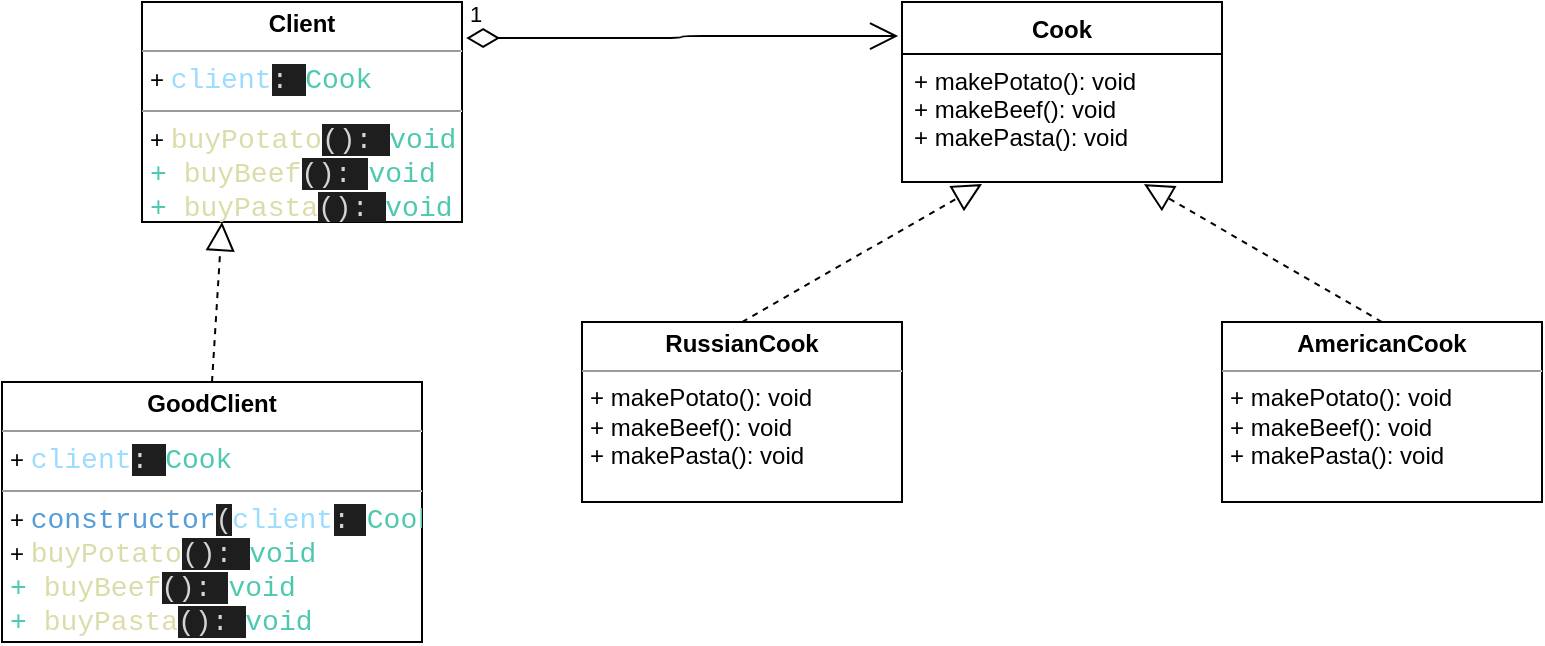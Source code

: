 <mxfile>
    <diagram id="QYnO5JkwrVO9UGz7uMhV" name="Page-1">
        <mxGraphModel dx="1117" dy="534" grid="1" gridSize="10" guides="1" tooltips="1" connect="1" arrows="1" fold="1" page="1" pageScale="1" pageWidth="827" pageHeight="1169" math="0" shadow="0">
            <root>
                <mxCell id="0"/>
                <mxCell id="1" parent="0"/>
                <mxCell id="2" value="Сook" style="swimlane;fontStyle=1;align=center;verticalAlign=top;childLayout=stackLayout;horizontal=1;startSize=26;horizontalStack=0;resizeParent=1;resizeParentMax=0;resizeLast=0;collapsible=1;marginBottom=0;" vertex="1" parent="1">
                    <mxGeometry x="480" y="160" width="160" height="90" as="geometry"/>
                </mxCell>
                <mxCell id="5" value="+ makePotato(): void&#10;+ makeBeef(): void&#10;+ makePasta(): void" style="text;strokeColor=none;fillColor=none;align=left;verticalAlign=top;spacingLeft=4;spacingRight=4;overflow=hidden;rotatable=0;points=[[0,0.5],[1,0.5]];portConstraint=eastwest;" vertex="1" parent="2">
                    <mxGeometry y="26" width="160" height="64" as="geometry"/>
                </mxCell>
                <mxCell id="6" value="&lt;p style=&quot;margin: 0px ; margin-top: 4px ; text-align: center&quot;&gt;&lt;b&gt;RussianCook&lt;/b&gt;&lt;/p&gt;&lt;hr size=&quot;1&quot;&gt;&lt;p style=&quot;margin: 0px ; margin-left: 4px&quot;&gt;&lt;/p&gt;&lt;p style=&quot;margin: 0px ; margin-left: 4px&quot;&gt;+&amp;nbsp;makePotato():&amp;nbsp;void&lt;br style=&quot;padding: 0px ; margin: 0px&quot;&gt;+&amp;nbsp;makeBeef():&amp;nbsp;void&lt;br style=&quot;padding: 0px ; margin: 0px&quot;&gt;+ makePasta():&amp;nbsp;void&lt;br&gt;&lt;/p&gt;" style="verticalAlign=top;align=left;overflow=fill;fontSize=12;fontFamily=Helvetica;html=1;" vertex="1" parent="1">
                    <mxGeometry x="320" y="320" width="160" height="90" as="geometry"/>
                </mxCell>
                <mxCell id="7" value="&lt;p style=&quot;margin: 0px ; margin-top: 4px ; text-align: center&quot;&gt;&lt;b&gt;AmericanCook&lt;/b&gt;&lt;/p&gt;&lt;hr size=&quot;1&quot;&gt;&lt;p style=&quot;margin: 0px ; margin-left: 4px&quot;&gt;&lt;/p&gt;&lt;p style=&quot;margin: 0px ; margin-left: 4px&quot;&gt;+&amp;nbsp;makePotato():&amp;nbsp;void&lt;br style=&quot;padding: 0px ; margin: 0px&quot;&gt;+&amp;nbsp;makeBeef():&amp;nbsp;void&lt;br style=&quot;padding: 0px ; margin: 0px&quot;&gt;+ makePasta():&amp;nbsp;void&lt;br&gt;&lt;/p&gt;" style="verticalAlign=top;align=left;overflow=fill;fontSize=12;fontFamily=Helvetica;html=1;" vertex="1" parent="1">
                    <mxGeometry x="640" y="320" width="160" height="90" as="geometry"/>
                </mxCell>
                <mxCell id="8" value="" style="endArrow=block;dashed=1;endFill=0;endSize=12;html=1;entryX=0.25;entryY=1.016;entryDx=0;entryDy=0;entryPerimeter=0;" edge="1" parent="1" target="5">
                    <mxGeometry width="160" relative="1" as="geometry">
                        <mxPoint x="400" y="320" as="sourcePoint"/>
                        <mxPoint x="530" y="340" as="targetPoint"/>
                    </mxGeometry>
                </mxCell>
                <mxCell id="9" value="" style="endArrow=block;dashed=1;endFill=0;endSize=12;html=1;entryX=0.756;entryY=1.016;entryDx=0;entryDy=0;entryPerimeter=0;exitX=0.5;exitY=0;exitDx=0;exitDy=0;" edge="1" parent="1" source="7" target="5">
                    <mxGeometry width="160" relative="1" as="geometry">
                        <mxPoint x="410" y="330" as="sourcePoint"/>
                        <mxPoint x="530" y="261.024" as="targetPoint"/>
                    </mxGeometry>
                </mxCell>
                <mxCell id="10" value="&lt;p style=&quot;margin: 0px ; margin-top: 4px ; text-align: center&quot;&gt;&lt;b&gt;Client&lt;/b&gt;&lt;/p&gt;&lt;hr size=&quot;1&quot;&gt;&lt;p style=&quot;margin: 0px ; margin-left: 4px&quot;&gt;+&amp;nbsp;&lt;span style=&quot;font-family: &amp;#34;consolas&amp;#34; , &amp;#34;courier new&amp;#34; , monospace ; font-size: 14px ; color: rgb(156 , 220 , 254)&quot;&gt;client&lt;/span&gt;&lt;span style=&quot;background-color: rgb(30 , 30 , 30) ; color: rgb(212 , 212 , 212) ; font-family: &amp;#34;consolas&amp;#34; , &amp;#34;courier new&amp;#34; , monospace ; font-size: 14px&quot;&gt;:&amp;nbsp;&lt;/span&gt;&lt;span style=&quot;font-family: &amp;#34;consolas&amp;#34; , &amp;#34;courier new&amp;#34; , monospace ; font-size: 14px ; color: rgb(78 , 201 , 176)&quot;&gt;Сook&lt;/span&gt;&lt;/p&gt;&lt;hr size=&quot;1&quot;&gt;&lt;p style=&quot;margin: 0px ; margin-left: 4px&quot;&gt;+&amp;nbsp;&lt;span style=&quot;font-family: &amp;#34;consolas&amp;#34; , &amp;#34;courier new&amp;#34; , monospace ; font-size: 14px ; color: rgb(220 , 220 , 170)&quot;&gt;buyPotato&lt;/span&gt;&lt;span style=&quot;background-color: rgb(30 , 30 , 30) ; color: rgb(212 , 212 , 212) ; font-family: &amp;#34;consolas&amp;#34; , &amp;#34;courier new&amp;#34; , monospace ; font-size: 14px&quot;&gt;():&amp;nbsp;&lt;/span&gt;&lt;span style=&quot;font-family: &amp;#34;consolas&amp;#34; , &amp;#34;courier new&amp;#34; , monospace ; font-size: 14px ; color: rgb(78 , 201 , 176)&quot;&gt;void&lt;/span&gt;&lt;/p&gt;&lt;p style=&quot;margin: 0px ; margin-left: 4px&quot;&gt;&lt;span style=&quot;font-family: &amp;#34;consolas&amp;#34; , &amp;#34;courier new&amp;#34; , monospace ; font-size: 14px ; color: rgb(78 , 201 , 176)&quot;&gt;+&amp;nbsp;&lt;/span&gt;&lt;span style=&quot;font-family: &amp;#34;consolas&amp;#34; , &amp;#34;courier new&amp;#34; , monospace ; font-size: 14px ; color: rgb(220 , 220 , 170)&quot;&gt;buyBeef&lt;/span&gt;&lt;span style=&quot;background-color: rgb(30 , 30 , 30) ; color: rgb(212 , 212 , 212) ; font-family: &amp;#34;consolas&amp;#34; , &amp;#34;courier new&amp;#34; , monospace ; font-size: 14px&quot;&gt;():&amp;nbsp;&lt;/span&gt;&lt;span style=&quot;font-family: &amp;#34;consolas&amp;#34; , &amp;#34;courier new&amp;#34; , monospace ; font-size: 14px ; color: rgb(78 , 201 , 176)&quot;&gt;void&lt;/span&gt;&lt;/p&gt;&lt;p style=&quot;margin: 0px ; margin-left: 4px&quot;&gt;&lt;span style=&quot;font-family: &amp;#34;consolas&amp;#34; , &amp;#34;courier new&amp;#34; , monospace ; font-size: 14px ; color: rgb(78 , 201 , 176)&quot;&gt;+&amp;nbsp;&lt;/span&gt;&lt;span style=&quot;font-family: &amp;#34;consolas&amp;#34; , &amp;#34;courier new&amp;#34; , monospace ; font-size: 14px ; color: rgb(220 , 220 , 170)&quot;&gt;buyPasta&lt;/span&gt;&lt;span style=&quot;background-color: rgb(30 , 30 , 30) ; color: rgb(212 , 212 , 212) ; font-family: &amp;#34;consolas&amp;#34; , &amp;#34;courier new&amp;#34; , monospace ; font-size: 14px&quot;&gt;():&amp;nbsp;&lt;/span&gt;&lt;span style=&quot;font-family: &amp;#34;consolas&amp;#34; , &amp;#34;courier new&amp;#34; , monospace ; font-size: 14px ; color: rgb(78 , 201 , 176)&quot;&gt;void&lt;/span&gt;&lt;/p&gt;" style="verticalAlign=top;align=left;overflow=fill;fontSize=12;fontFamily=Helvetica;html=1;" vertex="1" parent="1">
                    <mxGeometry x="100" y="160" width="160" height="110" as="geometry"/>
                </mxCell>
                <mxCell id="11" value="&lt;p style=&quot;margin: 0px ; margin-top: 4px ; text-align: center&quot;&gt;&lt;b&gt;GoodClient&lt;/b&gt;&lt;/p&gt;&lt;hr size=&quot;1&quot;&gt;&lt;p style=&quot;margin: 0px ; margin-left: 4px&quot;&gt;+&amp;nbsp;&lt;span style=&quot;font-family: &amp;#34;consolas&amp;#34; , &amp;#34;courier new&amp;#34; , monospace ; font-size: 14px ; color: rgb(156 , 220 , 254)&quot;&gt;client&lt;/span&gt;&lt;span style=&quot;background-color: rgb(30 , 30 , 30) ; color: rgb(212 , 212 , 212) ; font-family: &amp;#34;consolas&amp;#34; , &amp;#34;courier new&amp;#34; , monospace ; font-size: 14px&quot;&gt;:&amp;nbsp;&lt;/span&gt;&lt;span style=&quot;font-family: &amp;#34;consolas&amp;#34; , &amp;#34;courier new&amp;#34; , monospace ; font-size: 14px ; color: rgb(78 , 201 , 176)&quot;&gt;Сook&lt;/span&gt;&lt;/p&gt;&lt;hr size=&quot;1&quot;&gt;&lt;p style=&quot;margin: 0px ; margin-left: 4px&quot;&gt;+&amp;nbsp;&lt;span style=&quot;font-family: &amp;#34;consolas&amp;#34; , &amp;#34;courier new&amp;#34; , monospace ; font-size: 14px ; color: rgb(86 , 156 , 214)&quot;&gt;constructor&lt;/span&gt;&lt;span style=&quot;background-color: rgb(30 , 30 , 30) ; color: rgb(212 , 212 , 212) ; font-family: &amp;#34;consolas&amp;#34; , &amp;#34;courier new&amp;#34; , monospace ; font-size: 14px&quot;&gt;(&lt;/span&gt;&lt;span style=&quot;font-family: &amp;#34;consolas&amp;#34; , &amp;#34;courier new&amp;#34; , monospace ; font-size: 14px ; color: rgb(156 , 220 , 254)&quot;&gt;client&lt;/span&gt;&lt;span style=&quot;background-color: rgb(30 , 30 , 30) ; color: rgb(212 , 212 , 212) ; font-family: &amp;#34;consolas&amp;#34; , &amp;#34;courier new&amp;#34; , monospace ; font-size: 14px&quot;&gt;:&amp;nbsp;&lt;/span&gt;&lt;span style=&quot;font-family: &amp;#34;consolas&amp;#34; , &amp;#34;courier new&amp;#34; , monospace ; font-size: 14px ; color: rgb(78 , 201 , 176)&quot;&gt;Сook&lt;/span&gt;&lt;span style=&quot;background-color: rgb(30 , 30 , 30) ; color: rgb(212 , 212 , 212) ; font-family: &amp;#34;consolas&amp;#34; , &amp;#34;courier new&amp;#34; , monospace ; font-size: 14px&quot;&gt;)&lt;/span&gt;&lt;/p&gt;&lt;p style=&quot;margin: 0px 0px 0px 4px&quot;&gt;+&amp;nbsp;&lt;span style=&quot;font-family: &amp;#34;consolas&amp;#34; , &amp;#34;courier new&amp;#34; , monospace ; font-size: 14px ; color: rgb(220 , 220 , 170)&quot;&gt;buyPotato&lt;/span&gt;&lt;span style=&quot;background-color: rgb(30 , 30 , 30) ; color: rgb(212 , 212 , 212) ; font-family: &amp;#34;consolas&amp;#34; , &amp;#34;courier new&amp;#34; , monospace ; font-size: 14px&quot;&gt;():&amp;nbsp;&lt;/span&gt;&lt;span style=&quot;font-family: &amp;#34;consolas&amp;#34; , &amp;#34;courier new&amp;#34; , monospace ; font-size: 14px ; color: rgb(78 , 201 , 176)&quot;&gt;void&lt;/span&gt;&lt;/p&gt;&lt;p style=&quot;margin: 0px 0px 0px 4px&quot;&gt;&lt;span style=&quot;font-family: &amp;#34;consolas&amp;#34; , &amp;#34;courier new&amp;#34; , monospace ; font-size: 14px ; color: rgb(78 , 201 , 176)&quot;&gt;+&amp;nbsp;&lt;/span&gt;&lt;span style=&quot;font-family: &amp;#34;consolas&amp;#34; , &amp;#34;courier new&amp;#34; , monospace ; font-size: 14px ; color: rgb(220 , 220 , 170)&quot;&gt;buyBeef&lt;/span&gt;&lt;span style=&quot;background-color: rgb(30 , 30 , 30) ; color: rgb(212 , 212 , 212) ; font-family: &amp;#34;consolas&amp;#34; , &amp;#34;courier new&amp;#34; , monospace ; font-size: 14px&quot;&gt;():&amp;nbsp;&lt;/span&gt;&lt;span style=&quot;font-family: &amp;#34;consolas&amp;#34; , &amp;#34;courier new&amp;#34; , monospace ; font-size: 14px ; color: rgb(78 , 201 , 176)&quot;&gt;void&lt;/span&gt;&lt;/p&gt;&lt;p style=&quot;margin: 0px 0px 0px 4px&quot;&gt;&lt;span style=&quot;font-family: &amp;#34;consolas&amp;#34; , &amp;#34;courier new&amp;#34; , monospace ; font-size: 14px ; color: rgb(78 , 201 , 176)&quot;&gt;+&amp;nbsp;&lt;/span&gt;&lt;span style=&quot;font-family: &amp;#34;consolas&amp;#34; , &amp;#34;courier new&amp;#34; , monospace ; font-size: 14px ; color: rgb(220 , 220 , 170)&quot;&gt;buyPasta&lt;/span&gt;&lt;span style=&quot;background-color: rgb(30 , 30 , 30) ; color: rgb(212 , 212 , 212) ; font-family: &amp;#34;consolas&amp;#34; , &amp;#34;courier new&amp;#34; , monospace ; font-size: 14px&quot;&gt;():&amp;nbsp;&lt;/span&gt;&lt;span style=&quot;font-family: &amp;#34;consolas&amp;#34; , &amp;#34;courier new&amp;#34; , monospace ; font-size: 14px ; color: rgb(78 , 201 , 176)&quot;&gt;void&lt;/span&gt;&lt;/p&gt;" style="verticalAlign=top;align=left;overflow=fill;fontSize=12;fontFamily=Helvetica;html=1;" vertex="1" parent="1">
                    <mxGeometry x="30" y="350" width="210" height="130" as="geometry"/>
                </mxCell>
                <mxCell id="12" value="1" style="endArrow=open;html=1;endSize=12;startArrow=diamondThin;startSize=14;startFill=0;edgeStyle=orthogonalEdgeStyle;align=left;verticalAlign=bottom;exitX=1.013;exitY=0.164;exitDx=0;exitDy=0;exitPerimeter=0;entryX=-0.012;entryY=0.189;entryDx=0;entryDy=0;entryPerimeter=0;" edge="1" parent="1" source="10" target="2">
                    <mxGeometry x="-1" y="3" relative="1" as="geometry">
                        <mxPoint x="370" y="340" as="sourcePoint"/>
                        <mxPoint x="530" y="340" as="targetPoint"/>
                    </mxGeometry>
                </mxCell>
                <mxCell id="13" value="" style="endArrow=block;dashed=1;endFill=0;endSize=12;html=1;entryX=0.25;entryY=1;entryDx=0;entryDy=0;exitX=0.5;exitY=0;exitDx=0;exitDy=0;" edge="1" parent="1" source="11" target="10">
                    <mxGeometry width="160" relative="1" as="geometry">
                        <mxPoint x="410" y="330" as="sourcePoint"/>
                        <mxPoint x="530" y="261.024" as="targetPoint"/>
                    </mxGeometry>
                </mxCell>
            </root>
        </mxGraphModel>
    </diagram>
</mxfile>
